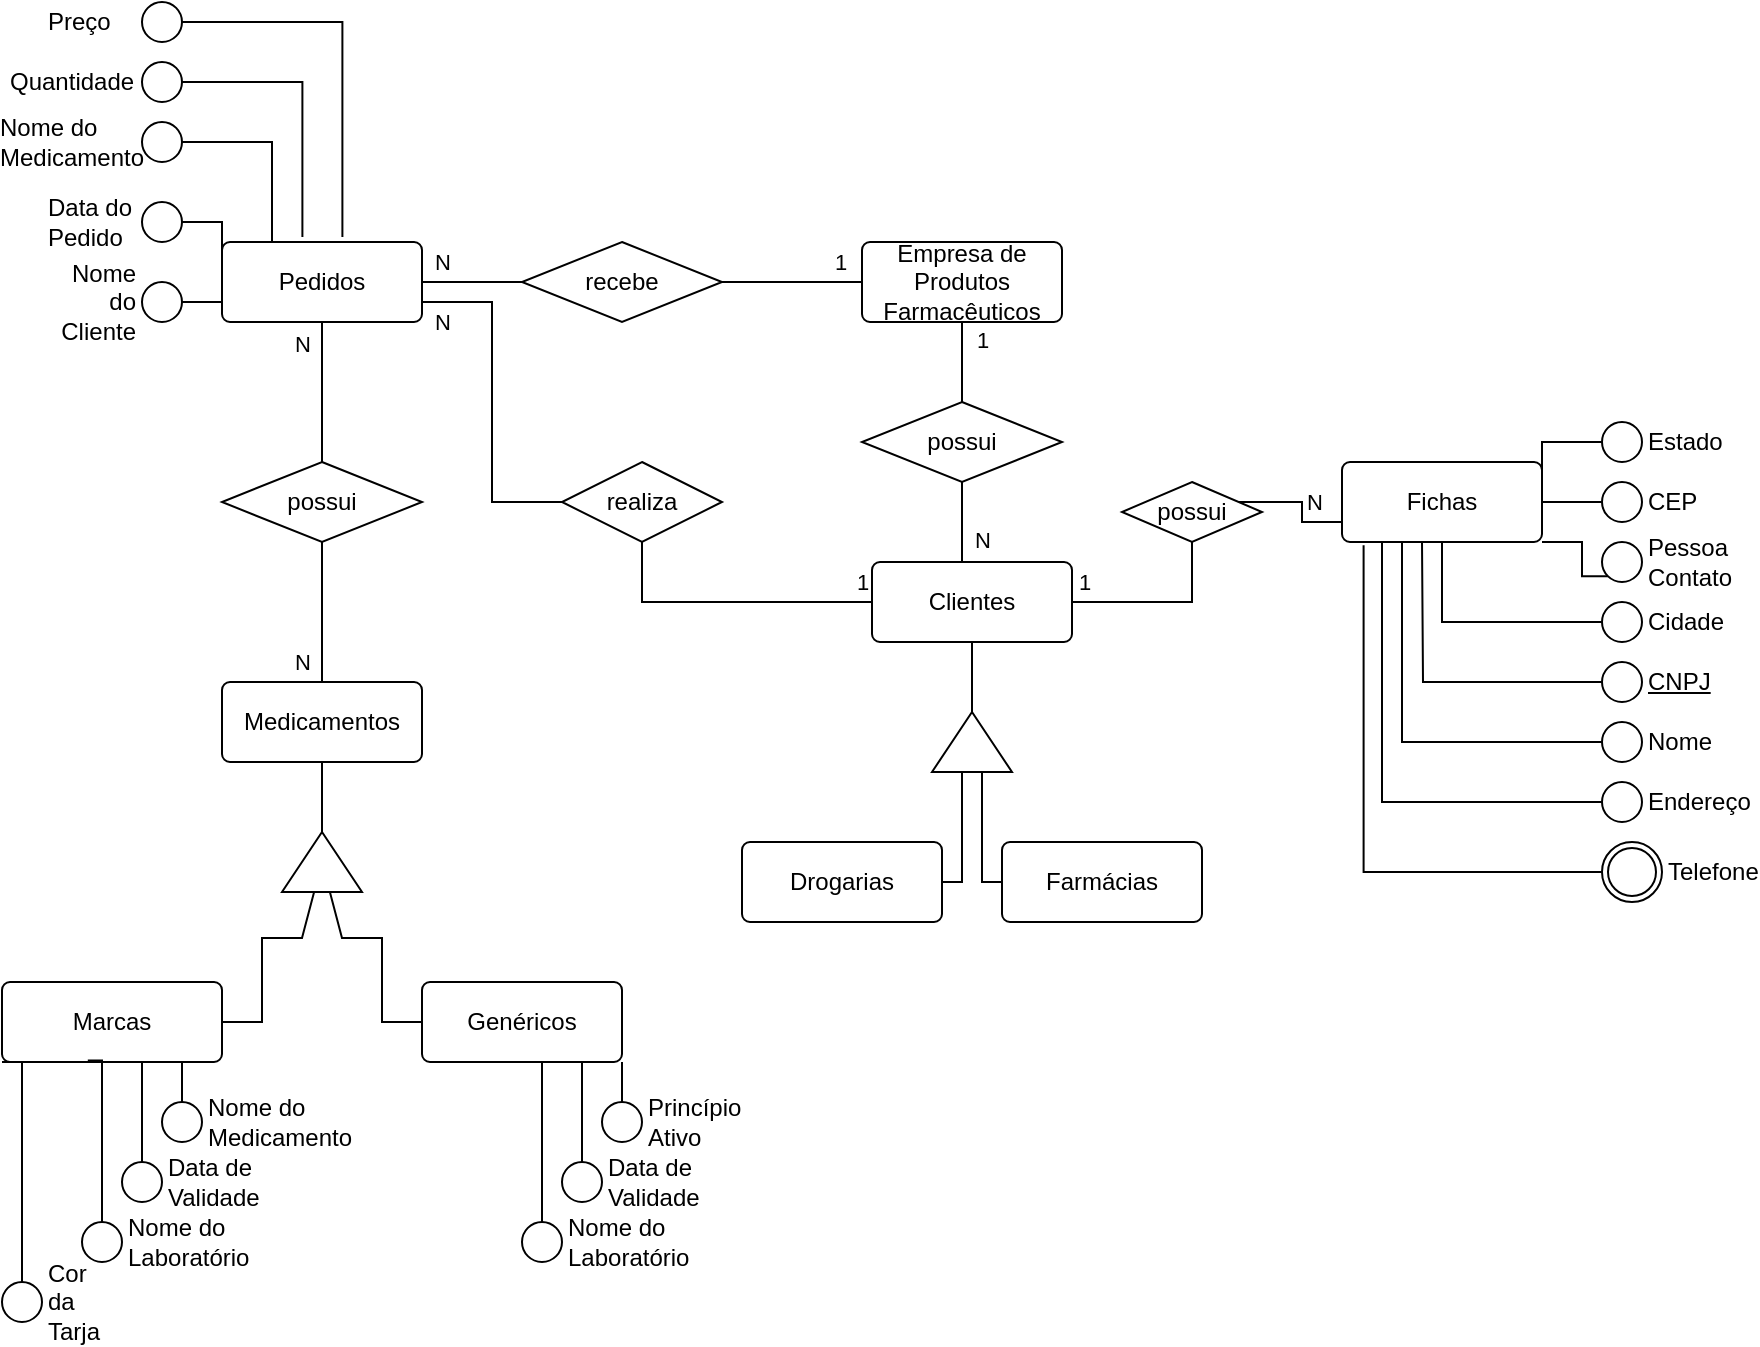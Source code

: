 <mxfile version="15.2.9" type="github">
  <diagram id="R2lEEEUBdFMjLlhIrx00" name="Page-1">
    <mxGraphModel dx="2090" dy="643" grid="1" gridSize="10" guides="1" tooltips="1" connect="1" arrows="1" fold="1" page="1" pageScale="1" pageWidth="850" pageHeight="1100" math="0" shadow="0" extFonts="Permanent Marker^https://fonts.googleapis.com/css?family=Permanent+Marker">
      <root>
        <mxCell id="0" />
        <mxCell id="1" parent="0" />
        <mxCell id="MiLcPNVyR3an7ZEGbD_Q-14" value="N" style="edgeStyle=orthogonalEdgeStyle;rounded=0;orthogonalLoop=1;jettySize=auto;html=1;startArrow=none;startFill=0;endArrow=none;endFill=0;" edge="1" parent="1" source="QBSgT8XTh4UCxTdFdIRq-1" target="MiLcPNVyR3an7ZEGbD_Q-8">
          <mxGeometry x="-0.714" y="-10" relative="1" as="geometry">
            <mxPoint y="1" as="offset" />
          </mxGeometry>
        </mxCell>
        <mxCell id="QBSgT8XTh4UCxTdFdIRq-1" value="&lt;font style=&quot;vertical-align: inherit&quot;&gt;&lt;font style=&quot;vertical-align: inherit&quot;&gt;Pedidos&lt;/font&gt;&lt;/font&gt;" style="rounded=1;arcSize=10;whiteSpace=wrap;html=1;align=center;" parent="1" vertex="1">
          <mxGeometry x="50" y="150" width="100" height="40" as="geometry" />
        </mxCell>
        <mxCell id="MiLcPNVyR3an7ZEGbD_Q-16" value="" style="edgeStyle=orthogonalEdgeStyle;rounded=0;orthogonalLoop=1;jettySize=auto;html=1;startArrow=none;startFill=0;endArrow=none;endFill=0;" edge="1" parent="1" source="QBSgT8XTh4UCxTdFdIRq-2" target="MiLcPNVyR3an7ZEGbD_Q-10">
          <mxGeometry relative="1" as="geometry" />
        </mxCell>
        <mxCell id="QBSgT8XTh4UCxTdFdIRq-2" value="&lt;font style=&quot;vertical-align: inherit&quot;&gt;&lt;font style=&quot;vertical-align: inherit&quot;&gt;Medicamentos&lt;/font&gt;&lt;/font&gt;" style="rounded=1;arcSize=10;whiteSpace=wrap;html=1;align=center;" parent="1" vertex="1">
          <mxGeometry x="50" y="370" width="100" height="40" as="geometry" />
        </mxCell>
        <mxCell id="MiLcPNVyR3an7ZEGbD_Q-56" style="edgeStyle=orthogonalEdgeStyle;rounded=0;orthogonalLoop=1;jettySize=auto;html=1;entryX=0;entryY=1;entryDx=0;entryDy=0;startArrow=none;startFill=0;endArrow=none;endFill=0;" edge="1" parent="1" source="QBSgT8XTh4UCxTdFdIRq-3" target="MiLcPNVyR3an7ZEGbD_Q-39">
          <mxGeometry relative="1" as="geometry">
            <Array as="points">
              <mxPoint x="660" y="340" />
              <mxPoint x="743" y="340" />
            </Array>
          </mxGeometry>
        </mxCell>
        <mxCell id="MiLcPNVyR3an7ZEGbD_Q-57" style="edgeStyle=orthogonalEdgeStyle;rounded=0;orthogonalLoop=1;jettySize=auto;html=1;entryX=0;entryY=1;entryDx=0;entryDy=0;startArrow=none;startFill=0;endArrow=none;endFill=0;" edge="1" parent="1" source="QBSgT8XTh4UCxTdFdIRq-3" target="MiLcPNVyR3an7ZEGbD_Q-38">
          <mxGeometry relative="1" as="geometry">
            <Array as="points">
              <mxPoint x="730" y="300" />
              <mxPoint x="730" y="317" />
            </Array>
          </mxGeometry>
        </mxCell>
        <mxCell id="QBSgT8XTh4UCxTdFdIRq-3" value="&lt;font style=&quot;vertical-align: inherit&quot;&gt;&lt;font style=&quot;vertical-align: inherit&quot;&gt;Fichas&lt;/font&gt;&lt;/font&gt;" style="rounded=1;arcSize=10;whiteSpace=wrap;html=1;align=center;" parent="1" vertex="1">
          <mxGeometry x="610" y="260" width="100" height="40" as="geometry" />
        </mxCell>
        <mxCell id="MiLcPNVyR3an7ZEGbD_Q-7" value="1" style="edgeStyle=orthogonalEdgeStyle;rounded=0;orthogonalLoop=1;jettySize=auto;html=1;startArrow=none;startFill=0;endArrow=none;endFill=0;" edge="1" parent="1" source="QBSgT8XTh4UCxTdFdIRq-4" target="MiLcPNVyR3an7ZEGbD_Q-2">
          <mxGeometry x="-0.714" y="-10" relative="1" as="geometry">
            <mxPoint x="-1" as="offset" />
          </mxGeometry>
        </mxCell>
        <mxCell id="MiLcPNVyR3an7ZEGbD_Q-24" value="1" style="edgeStyle=orthogonalEdgeStyle;rounded=0;orthogonalLoop=1;jettySize=auto;html=1;startArrow=none;startFill=0;endArrow=none;endFill=0;" edge="1" parent="1" source="QBSgT8XTh4UCxTdFdIRq-4" target="MiLcPNVyR3an7ZEGbD_Q-23">
          <mxGeometry x="-0.5" y="10" relative="1" as="geometry">
            <mxPoint y="-1" as="offset" />
          </mxGeometry>
        </mxCell>
        <mxCell id="QBSgT8XTh4UCxTdFdIRq-4" value="&lt;font style=&quot;vertical-align: inherit&quot;&gt;&lt;font style=&quot;vertical-align: inherit&quot;&gt;Empresa de Produtos Farmacêuticos&lt;/font&gt;&lt;/font&gt;" style="rounded=1;arcSize=10;whiteSpace=wrap;html=1;align=center;" parent="1" vertex="1">
          <mxGeometry x="370" y="150" width="100" height="40" as="geometry" />
        </mxCell>
        <mxCell id="MiLcPNVyR3an7ZEGbD_Q-26" value="1" style="edgeStyle=orthogonalEdgeStyle;rounded=0;orthogonalLoop=1;jettySize=auto;html=1;startArrow=none;startFill=0;endArrow=none;endFill=0;" edge="1" parent="1" source="QBSgT8XTh4UCxTdFdIRq-5" target="MiLcPNVyR3an7ZEGbD_Q-22">
          <mxGeometry x="-0.931" y="-10" relative="1" as="geometry">
            <mxPoint as="offset" />
          </mxGeometry>
        </mxCell>
        <mxCell id="MiLcPNVyR3an7ZEGbD_Q-30" value="" style="edgeStyle=orthogonalEdgeStyle;rounded=0;orthogonalLoop=1;jettySize=auto;html=1;startArrow=none;startFill=0;endArrow=none;endFill=0;" edge="1" parent="1" source="QBSgT8XTh4UCxTdFdIRq-5" target="MiLcPNVyR3an7ZEGbD_Q-28">
          <mxGeometry relative="1" as="geometry" />
        </mxCell>
        <mxCell id="MiLcPNVyR3an7ZEGbD_Q-101" value="1" style="edgeStyle=orthogonalEdgeStyle;rounded=0;orthogonalLoop=1;jettySize=auto;html=1;entryX=0.5;entryY=1;entryDx=0;entryDy=0;startArrow=none;startFill=0;endArrow=none;endFill=0;" edge="1" parent="1" source="QBSgT8XTh4UCxTdFdIRq-5" target="MiLcPNVyR3an7ZEGbD_Q-9">
          <mxGeometry x="-0.875" y="10" relative="1" as="geometry">
            <mxPoint as="offset" />
          </mxGeometry>
        </mxCell>
        <mxCell id="QBSgT8XTh4UCxTdFdIRq-5" value="&lt;font style=&quot;vertical-align: inherit&quot;&gt;&lt;font style=&quot;vertical-align: inherit&quot;&gt;Clientes&lt;/font&gt;&lt;/font&gt;" style="rounded=1;arcSize=10;whiteSpace=wrap;html=1;align=center;" parent="1" vertex="1">
          <mxGeometry x="375" y="310" width="100" height="40" as="geometry" />
        </mxCell>
        <mxCell id="MiLcPNVyR3an7ZEGbD_Q-13" value="N" style="edgeStyle=orthogonalEdgeStyle;rounded=0;orthogonalLoop=1;jettySize=auto;html=1;startArrow=none;startFill=0;endArrow=none;endFill=0;" edge="1" parent="1" source="MiLcPNVyR3an7ZEGbD_Q-2" target="QBSgT8XTh4UCxTdFdIRq-1">
          <mxGeometry x="0.6" y="-10" relative="1" as="geometry">
            <mxPoint as="offset" />
          </mxGeometry>
        </mxCell>
        <mxCell id="MiLcPNVyR3an7ZEGbD_Q-2" value="&lt;font style=&quot;vertical-align: inherit&quot;&gt;&lt;font style=&quot;vertical-align: inherit&quot;&gt;&lt;font style=&quot;vertical-align: inherit&quot;&gt;&lt;font style=&quot;vertical-align: inherit&quot;&gt;recebe&lt;/font&gt;&lt;/font&gt;&lt;/font&gt;&lt;/font&gt;" style="shape=rhombus;perimeter=rhombusPerimeter;whiteSpace=wrap;html=1;align=center;" vertex="1" parent="1">
          <mxGeometry x="200" y="150" width="100" height="40" as="geometry" />
        </mxCell>
        <mxCell id="MiLcPNVyR3an7ZEGbD_Q-15" value="N" style="edgeStyle=orthogonalEdgeStyle;rounded=0;orthogonalLoop=1;jettySize=auto;html=1;startArrow=none;startFill=0;endArrow=none;endFill=0;" edge="1" parent="1" source="MiLcPNVyR3an7ZEGbD_Q-8" target="QBSgT8XTh4UCxTdFdIRq-2">
          <mxGeometry x="0.714" y="-10" relative="1" as="geometry">
            <mxPoint as="offset" />
          </mxGeometry>
        </mxCell>
        <mxCell id="MiLcPNVyR3an7ZEGbD_Q-8" value="&lt;font style=&quot;vertical-align: inherit&quot;&gt;&lt;font style=&quot;vertical-align: inherit&quot;&gt;&lt;font style=&quot;vertical-align: inherit&quot;&gt;&lt;font style=&quot;vertical-align: inherit&quot;&gt;possui&lt;/font&gt;&lt;/font&gt;&lt;/font&gt;&lt;/font&gt;" style="shape=rhombus;perimeter=rhombusPerimeter;whiteSpace=wrap;html=1;align=center;" vertex="1" parent="1">
          <mxGeometry x="50" y="260" width="100" height="40" as="geometry" />
        </mxCell>
        <mxCell id="MiLcPNVyR3an7ZEGbD_Q-102" value="N" style="edgeStyle=orthogonalEdgeStyle;rounded=0;orthogonalLoop=1;jettySize=auto;html=1;entryX=0;entryY=0.75;entryDx=0;entryDy=0;startArrow=none;startFill=0;endArrow=none;endFill=0;" edge="1" parent="1" source="MiLcPNVyR3an7ZEGbD_Q-9" target="QBSgT8XTh4UCxTdFdIRq-3">
          <mxGeometry x="0.556" y="10" relative="1" as="geometry">
            <Array as="points">
              <mxPoint x="590" y="280" />
              <mxPoint x="590" y="290" />
            </Array>
            <mxPoint as="offset" />
          </mxGeometry>
        </mxCell>
        <mxCell id="MiLcPNVyR3an7ZEGbD_Q-9" value="&lt;font style=&quot;vertical-align: inherit&quot;&gt;&lt;font style=&quot;vertical-align: inherit&quot;&gt;&lt;font style=&quot;vertical-align: inherit&quot;&gt;&lt;font style=&quot;vertical-align: inherit&quot;&gt;possui&lt;/font&gt;&lt;/font&gt;&lt;/font&gt;&lt;/font&gt;" style="shape=rhombus;perimeter=rhombusPerimeter;whiteSpace=wrap;html=1;align=center;" vertex="1" parent="1">
          <mxGeometry x="500" y="270" width="70" height="30" as="geometry" />
        </mxCell>
        <mxCell id="MiLcPNVyR3an7ZEGbD_Q-18" style="edgeStyle=orthogonalEdgeStyle;rounded=0;orthogonalLoop=1;jettySize=auto;html=1;entryX=1;entryY=0.5;entryDx=0;entryDy=0;startArrow=none;startFill=0;endArrow=none;endFill=0;" edge="1" parent="1" source="MiLcPNVyR3an7ZEGbD_Q-10" target="MiLcPNVyR3an7ZEGbD_Q-12">
          <mxGeometry relative="1" as="geometry">
            <Array as="points">
              <mxPoint x="90" y="498" />
              <mxPoint x="70" y="498" />
              <mxPoint x="70" y="540" />
            </Array>
          </mxGeometry>
        </mxCell>
        <mxCell id="MiLcPNVyR3an7ZEGbD_Q-19" style="edgeStyle=orthogonalEdgeStyle;rounded=0;orthogonalLoop=1;jettySize=auto;html=1;entryX=0;entryY=0.5;entryDx=0;entryDy=0;startArrow=none;startFill=0;endArrow=none;endFill=0;" edge="1" parent="1" source="MiLcPNVyR3an7ZEGbD_Q-10" target="MiLcPNVyR3an7ZEGbD_Q-11">
          <mxGeometry relative="1" as="geometry">
            <Array as="points">
              <mxPoint x="110" y="498" />
              <mxPoint x="130" y="498" />
              <mxPoint x="130" y="540" />
            </Array>
          </mxGeometry>
        </mxCell>
        <mxCell id="MiLcPNVyR3an7ZEGbD_Q-10" value="" style="triangle;whiteSpace=wrap;html=1;rotation=-90;" vertex="1" parent="1">
          <mxGeometry x="85" y="440" width="30" height="40" as="geometry" />
        </mxCell>
        <mxCell id="MiLcPNVyR3an7ZEGbD_Q-11" value="&lt;font style=&quot;vertical-align: inherit&quot;&gt;&lt;font style=&quot;vertical-align: inherit&quot;&gt;Genéricos&lt;/font&gt;&lt;/font&gt;" style="rounded=1;arcSize=10;whiteSpace=wrap;html=1;align=center;" vertex="1" parent="1">
          <mxGeometry x="150" y="520" width="100" height="40" as="geometry" />
        </mxCell>
        <mxCell id="MiLcPNVyR3an7ZEGbD_Q-12" value="&lt;font style=&quot;vertical-align: inherit&quot;&gt;&lt;font style=&quot;vertical-align: inherit&quot;&gt;Marcas&lt;/font&gt;&lt;/font&gt;" style="rounded=1;arcSize=10;whiteSpace=wrap;html=1;align=center;" vertex="1" parent="1">
          <mxGeometry x="-60" y="520" width="110" height="40" as="geometry" />
        </mxCell>
        <mxCell id="MiLcPNVyR3an7ZEGbD_Q-27" value="N" style="edgeStyle=orthogonalEdgeStyle;rounded=0;orthogonalLoop=1;jettySize=auto;html=1;startArrow=none;startFill=0;endArrow=none;endFill=0;entryX=1;entryY=0.75;entryDx=0;entryDy=0;" edge="1" parent="1" source="MiLcPNVyR3an7ZEGbD_Q-22" target="QBSgT8XTh4UCxTdFdIRq-1">
          <mxGeometry x="0.882" y="10" relative="1" as="geometry">
            <mxPoint x="180" y="200" as="targetPoint" />
            <mxPoint as="offset" />
          </mxGeometry>
        </mxCell>
        <mxCell id="MiLcPNVyR3an7ZEGbD_Q-22" value="&lt;font style=&quot;vertical-align: inherit&quot;&gt;&lt;font style=&quot;vertical-align: inherit&quot;&gt;&lt;font style=&quot;vertical-align: inherit&quot;&gt;&lt;font style=&quot;vertical-align: inherit&quot;&gt;realiza&lt;/font&gt;&lt;/font&gt;&lt;/font&gt;&lt;/font&gt;" style="shape=rhombus;perimeter=rhombusPerimeter;whiteSpace=wrap;html=1;align=center;" vertex="1" parent="1">
          <mxGeometry x="220" y="260" width="80" height="40" as="geometry" />
        </mxCell>
        <mxCell id="MiLcPNVyR3an7ZEGbD_Q-25" value="N" style="edgeStyle=orthogonalEdgeStyle;rounded=0;orthogonalLoop=1;jettySize=auto;html=1;startArrow=none;startFill=0;endArrow=none;endFill=0;" edge="1" parent="1" source="MiLcPNVyR3an7ZEGbD_Q-23" target="QBSgT8XTh4UCxTdFdIRq-5">
          <mxGeometry x="0.503" y="10" relative="1" as="geometry">
            <Array as="points">
              <mxPoint x="420" y="300" />
              <mxPoint x="420" y="300" />
            </Array>
            <mxPoint y="-1" as="offset" />
          </mxGeometry>
        </mxCell>
        <mxCell id="MiLcPNVyR3an7ZEGbD_Q-23" value="&lt;font style=&quot;vertical-align: inherit&quot;&gt;&lt;font style=&quot;vertical-align: inherit&quot;&gt;&lt;font style=&quot;vertical-align: inherit&quot;&gt;&lt;font style=&quot;vertical-align: inherit&quot;&gt;possui&lt;/font&gt;&lt;/font&gt;&lt;/font&gt;&lt;/font&gt;" style="shape=rhombus;perimeter=rhombusPerimeter;whiteSpace=wrap;html=1;align=center;" vertex="1" parent="1">
          <mxGeometry x="370" y="230" width="100" height="40" as="geometry" />
        </mxCell>
        <mxCell id="MiLcPNVyR3an7ZEGbD_Q-33" style="edgeStyle=orthogonalEdgeStyle;rounded=0;orthogonalLoop=1;jettySize=auto;html=1;entryX=1;entryY=0.5;entryDx=0;entryDy=0;startArrow=none;startFill=0;endArrow=none;endFill=0;" edge="1" parent="1" target="MiLcPNVyR3an7ZEGbD_Q-31">
          <mxGeometry relative="1" as="geometry">
            <mxPoint x="420" y="415" as="sourcePoint" />
            <Array as="points">
              <mxPoint x="420" y="470" />
            </Array>
          </mxGeometry>
        </mxCell>
        <mxCell id="MiLcPNVyR3an7ZEGbD_Q-35" style="edgeStyle=orthogonalEdgeStyle;rounded=0;orthogonalLoop=1;jettySize=auto;html=1;entryX=0;entryY=0.5;entryDx=0;entryDy=0;startArrow=none;startFill=0;endArrow=none;endFill=0;exitX=0;exitY=0.5;exitDx=0;exitDy=0;" edge="1" parent="1" source="MiLcPNVyR3an7ZEGbD_Q-28" target="MiLcPNVyR3an7ZEGbD_Q-32">
          <mxGeometry relative="1" as="geometry">
            <Array as="points">
              <mxPoint x="430" y="415" />
              <mxPoint x="430" y="470" />
            </Array>
          </mxGeometry>
        </mxCell>
        <mxCell id="MiLcPNVyR3an7ZEGbD_Q-28" value="" style="triangle;whiteSpace=wrap;html=1;rotation=-90;" vertex="1" parent="1">
          <mxGeometry x="410" y="380" width="30" height="40" as="geometry" />
        </mxCell>
        <mxCell id="MiLcPNVyR3an7ZEGbD_Q-31" value="&lt;font style=&quot;vertical-align: inherit&quot;&gt;&lt;font style=&quot;vertical-align: inherit&quot;&gt;Drogarias&lt;/font&gt;&lt;/font&gt;" style="rounded=1;arcSize=10;whiteSpace=wrap;html=1;align=center;" vertex="1" parent="1">
          <mxGeometry x="310" y="450" width="100" height="40" as="geometry" />
        </mxCell>
        <mxCell id="MiLcPNVyR3an7ZEGbD_Q-32" value="&lt;font style=&quot;vertical-align: inherit&quot;&gt;&lt;font style=&quot;vertical-align: inherit&quot;&gt;Farmácias&lt;/font&gt;&lt;/font&gt;" style="rounded=1;arcSize=10;whiteSpace=wrap;html=1;align=center;" vertex="1" parent="1">
          <mxGeometry x="440" y="450" width="100" height="40" as="geometry" />
        </mxCell>
        <mxCell id="MiLcPNVyR3an7ZEGbD_Q-53" style="edgeStyle=orthogonalEdgeStyle;rounded=0;orthogonalLoop=1;jettySize=auto;html=1;entryX=1;entryY=0.25;entryDx=0;entryDy=0;startArrow=none;startFill=0;endArrow=none;endFill=0;" edge="1" parent="1" source="MiLcPNVyR3an7ZEGbD_Q-36" target="QBSgT8XTh4UCxTdFdIRq-3">
          <mxGeometry relative="1" as="geometry">
            <Array as="points">
              <mxPoint x="710" y="250" />
            </Array>
          </mxGeometry>
        </mxCell>
        <mxCell id="MiLcPNVyR3an7ZEGbD_Q-36" value="Estado" style="ellipse;whiteSpace=wrap;html=1;align=left;spacingLeft=21;" vertex="1" parent="1">
          <mxGeometry x="740" y="240" width="20" height="20" as="geometry" />
        </mxCell>
        <mxCell id="MiLcPNVyR3an7ZEGbD_Q-54" value="" style="edgeStyle=orthogonalEdgeStyle;rounded=0;orthogonalLoop=1;jettySize=auto;html=1;startArrow=none;startFill=0;endArrow=none;endFill=0;" edge="1" parent="1" source="MiLcPNVyR3an7ZEGbD_Q-37" target="QBSgT8XTh4UCxTdFdIRq-3">
          <mxGeometry relative="1" as="geometry" />
        </mxCell>
        <mxCell id="MiLcPNVyR3an7ZEGbD_Q-37" value="CEP" style="ellipse;whiteSpace=wrap;html=1;align=left;spacingLeft=21;" vertex="1" parent="1">
          <mxGeometry x="740" y="270" width="20" height="20" as="geometry" />
        </mxCell>
        <mxCell id="MiLcPNVyR3an7ZEGbD_Q-38" value="Pessoa Contato" style="ellipse;whiteSpace=wrap;html=1;align=left;spacingLeft=21;" vertex="1" parent="1">
          <mxGeometry x="740" y="300" width="20" height="20" as="geometry" />
        </mxCell>
        <mxCell id="MiLcPNVyR3an7ZEGbD_Q-39" value="Cidade" style="ellipse;whiteSpace=wrap;html=1;align=left;spacingLeft=21;" vertex="1" parent="1">
          <mxGeometry x="740" y="330" width="20" height="20" as="geometry" />
        </mxCell>
        <mxCell id="MiLcPNVyR3an7ZEGbD_Q-60" style="edgeStyle=orthogonalEdgeStyle;rounded=0;orthogonalLoop=1;jettySize=auto;html=1;entryX=0.25;entryY=1;entryDx=0;entryDy=0;startArrow=none;startFill=0;endArrow=none;endFill=0;" edge="1" parent="1" source="MiLcPNVyR3an7ZEGbD_Q-40" target="QBSgT8XTh4UCxTdFdIRq-3">
          <mxGeometry relative="1" as="geometry">
            <Array as="points">
              <mxPoint x="630" y="430" />
              <mxPoint x="630" y="300" />
            </Array>
          </mxGeometry>
        </mxCell>
        <mxCell id="MiLcPNVyR3an7ZEGbD_Q-40" value="Endereço" style="ellipse;whiteSpace=wrap;html=1;align=left;spacingLeft=21;" vertex="1" parent="1">
          <mxGeometry x="740" y="420" width="20" height="20" as="geometry" />
        </mxCell>
        <mxCell id="MiLcPNVyR3an7ZEGbD_Q-59" style="edgeStyle=orthogonalEdgeStyle;rounded=0;orthogonalLoop=1;jettySize=auto;html=1;startArrow=none;startFill=0;endArrow=none;endFill=0;entryX=0.25;entryY=1;entryDx=0;entryDy=0;" edge="1" parent="1" source="MiLcPNVyR3an7ZEGbD_Q-41" target="QBSgT8XTh4UCxTdFdIRq-3">
          <mxGeometry relative="1" as="geometry">
            <mxPoint x="640" y="310" as="targetPoint" />
            <Array as="points">
              <mxPoint x="640" y="400" />
              <mxPoint x="640" y="300" />
            </Array>
          </mxGeometry>
        </mxCell>
        <mxCell id="MiLcPNVyR3an7ZEGbD_Q-41" value="Nome" style="ellipse;whiteSpace=wrap;html=1;align=left;spacingLeft=21;" vertex="1" parent="1">
          <mxGeometry x="740" y="390" width="20" height="20" as="geometry" />
        </mxCell>
        <mxCell id="MiLcPNVyR3an7ZEGbD_Q-76" style="edgeStyle=orthogonalEdgeStyle;rounded=0;orthogonalLoop=1;jettySize=auto;html=1;entryX=1;entryY=1;entryDx=0;entryDy=0;startArrow=none;startFill=0;endArrow=none;endFill=0;" edge="1" parent="1" source="MiLcPNVyR3an7ZEGbD_Q-42" target="MiLcPNVyR3an7ZEGbD_Q-11">
          <mxGeometry relative="1" as="geometry" />
        </mxCell>
        <mxCell id="MiLcPNVyR3an7ZEGbD_Q-42" value="Princípio Ativo" style="ellipse;whiteSpace=wrap;html=1;align=left;spacingLeft=21;" vertex="1" parent="1">
          <mxGeometry x="240" y="580" width="20" height="20" as="geometry" />
        </mxCell>
        <mxCell id="MiLcPNVyR3an7ZEGbD_Q-58" style="edgeStyle=orthogonalEdgeStyle;rounded=0;orthogonalLoop=1;jettySize=auto;html=1;startArrow=none;startFill=0;endArrow=none;endFill=0;" edge="1" parent="1" source="MiLcPNVyR3an7ZEGbD_Q-43">
          <mxGeometry relative="1" as="geometry">
            <mxPoint x="650" y="300" as="targetPoint" />
          </mxGeometry>
        </mxCell>
        <mxCell id="MiLcPNVyR3an7ZEGbD_Q-43" value="CNPJ" style="ellipse;whiteSpace=wrap;html=1;align=left;spacingLeft=21;fontStyle=4" vertex="1" parent="1">
          <mxGeometry x="740" y="360" width="20" height="20" as="geometry" />
        </mxCell>
        <mxCell id="MiLcPNVyR3an7ZEGbD_Q-61" style="edgeStyle=orthogonalEdgeStyle;rounded=0;orthogonalLoop=1;jettySize=auto;html=1;entryX=0.108;entryY=1.04;entryDx=0;entryDy=0;entryPerimeter=0;startArrow=none;startFill=0;endArrow=none;endFill=0;" edge="1" parent="1" source="MiLcPNVyR3an7ZEGbD_Q-47" target="QBSgT8XTh4UCxTdFdIRq-3">
          <mxGeometry relative="1" as="geometry" />
        </mxCell>
        <mxCell id="MiLcPNVyR3an7ZEGbD_Q-47" value="Telefone" style="ellipse;shape=doubleEllipse;margin=3;whiteSpace=wrap;html=1;align=left;spacingLeft=28;" vertex="1" parent="1">
          <mxGeometry x="740" y="450" width="30" height="30" as="geometry" />
        </mxCell>
        <mxCell id="MiLcPNVyR3an7ZEGbD_Q-77" style="edgeStyle=orthogonalEdgeStyle;rounded=0;orthogonalLoop=1;jettySize=auto;html=1;entryX=0.75;entryY=1;entryDx=0;entryDy=0;startArrow=none;startFill=0;endArrow=none;endFill=0;" edge="1" parent="1" source="MiLcPNVyR3an7ZEGbD_Q-64" target="MiLcPNVyR3an7ZEGbD_Q-11">
          <mxGeometry relative="1" as="geometry">
            <Array as="points">
              <mxPoint x="230" y="560" />
            </Array>
          </mxGeometry>
        </mxCell>
        <mxCell id="MiLcPNVyR3an7ZEGbD_Q-64" value="Data de Validade" style="ellipse;whiteSpace=wrap;html=1;align=left;spacingLeft=21;" vertex="1" parent="1">
          <mxGeometry x="220" y="610" width="20" height="20" as="geometry" />
        </mxCell>
        <mxCell id="MiLcPNVyR3an7ZEGbD_Q-78" style="edgeStyle=orthogonalEdgeStyle;rounded=0;orthogonalLoop=1;jettySize=auto;html=1;startArrow=none;startFill=0;endArrow=none;endFill=0;" edge="1" parent="1" source="MiLcPNVyR3an7ZEGbD_Q-65" target="MiLcPNVyR3an7ZEGbD_Q-11">
          <mxGeometry relative="1" as="geometry">
            <Array as="points">
              <mxPoint x="210" y="570" />
              <mxPoint x="210" y="570" />
            </Array>
          </mxGeometry>
        </mxCell>
        <mxCell id="MiLcPNVyR3an7ZEGbD_Q-65" value="Nome do Laboratório" style="ellipse;whiteSpace=wrap;html=1;align=left;spacingLeft=21;" vertex="1" parent="1">
          <mxGeometry x="200" y="640" width="20" height="20" as="geometry" />
        </mxCell>
        <mxCell id="MiLcPNVyR3an7ZEGbD_Q-97" style="edgeStyle=orthogonalEdgeStyle;rounded=0;orthogonalLoop=1;jettySize=auto;html=1;entryX=0.25;entryY=0;entryDx=0;entryDy=0;startArrow=none;startFill=0;endArrow=none;endFill=0;" edge="1" parent="1" source="MiLcPNVyR3an7ZEGbD_Q-68" target="QBSgT8XTh4UCxTdFdIRq-1">
          <mxGeometry relative="1" as="geometry" />
        </mxCell>
        <mxCell id="MiLcPNVyR3an7ZEGbD_Q-68" value="Nome do Medicamento" style="ellipse;whiteSpace=wrap;html=1;align=left;spacingLeft=-73;spacingRight=5;" vertex="1" parent="1">
          <mxGeometry x="10" y="90" width="20" height="20" as="geometry" />
        </mxCell>
        <mxCell id="MiLcPNVyR3an7ZEGbD_Q-95" value="" style="edgeStyle=orthogonalEdgeStyle;rounded=0;orthogonalLoop=1;jettySize=auto;html=1;startArrow=none;startFill=0;endArrow=none;endFill=0;" edge="1" parent="1" source="MiLcPNVyR3an7ZEGbD_Q-70" target="QBSgT8XTh4UCxTdFdIRq-1">
          <mxGeometry relative="1" as="geometry" />
        </mxCell>
        <mxCell id="MiLcPNVyR3an7ZEGbD_Q-70" value="Nome do Cliente" style="ellipse;whiteSpace=wrap;html=1;align=right;spacingLeft=0;spacingRight=21;" vertex="1" parent="1">
          <mxGeometry x="10" y="170" width="20" height="20" as="geometry" />
        </mxCell>
        <mxCell id="MiLcPNVyR3an7ZEGbD_Q-83" style="edgeStyle=orthogonalEdgeStyle;rounded=0;orthogonalLoop=1;jettySize=auto;html=1;entryX=0;entryY=1;entryDx=0;entryDy=0;startArrow=none;startFill=0;endArrow=none;endFill=0;" edge="1" parent="1" source="MiLcPNVyR3an7ZEGbD_Q-71" target="MiLcPNVyR3an7ZEGbD_Q-12">
          <mxGeometry relative="1" as="geometry">
            <Array as="points">
              <mxPoint x="-50" y="560" />
            </Array>
          </mxGeometry>
        </mxCell>
        <mxCell id="MiLcPNVyR3an7ZEGbD_Q-71" value="Cor da Tarja" style="ellipse;whiteSpace=wrap;html=1;align=left;spacingLeft=21;direction=south;" vertex="1" parent="1">
          <mxGeometry x="-60" y="670" width="20" height="20" as="geometry" />
        </mxCell>
        <mxCell id="MiLcPNVyR3an7ZEGbD_Q-82" style="edgeStyle=orthogonalEdgeStyle;rounded=0;orthogonalLoop=1;jettySize=auto;html=1;entryX=0.39;entryY=0.981;entryDx=0;entryDy=0;entryPerimeter=0;startArrow=none;startFill=0;endArrow=none;endFill=0;" edge="1" parent="1" source="MiLcPNVyR3an7ZEGbD_Q-72" target="MiLcPNVyR3an7ZEGbD_Q-12">
          <mxGeometry relative="1" as="geometry">
            <Array as="points">
              <mxPoint x="-10" y="559" />
            </Array>
          </mxGeometry>
        </mxCell>
        <mxCell id="MiLcPNVyR3an7ZEGbD_Q-72" value="Nome do Laboratório" style="ellipse;whiteSpace=wrap;html=1;align=left;spacingLeft=21;" vertex="1" parent="1">
          <mxGeometry x="-20" y="640" width="20" height="20" as="geometry" />
        </mxCell>
        <mxCell id="MiLcPNVyR3an7ZEGbD_Q-81" style="edgeStyle=orthogonalEdgeStyle;rounded=0;orthogonalLoop=1;jettySize=auto;html=1;startArrow=none;startFill=0;endArrow=none;endFill=0;" edge="1" parent="1" source="MiLcPNVyR3an7ZEGbD_Q-73">
          <mxGeometry relative="1" as="geometry">
            <mxPoint x="10" y="560" as="targetPoint" />
          </mxGeometry>
        </mxCell>
        <mxCell id="MiLcPNVyR3an7ZEGbD_Q-73" value="Data de Validade" style="ellipse;whiteSpace=wrap;html=1;align=left;spacingLeft=21;" vertex="1" parent="1">
          <mxGeometry y="610" width="20" height="20" as="geometry" />
        </mxCell>
        <mxCell id="MiLcPNVyR3an7ZEGbD_Q-88" value="" style="edgeStyle=orthogonalEdgeStyle;rounded=0;orthogonalLoop=1;jettySize=auto;html=1;startArrow=none;startFill=0;endArrow=none;endFill=0;" edge="1" parent="1" source="MiLcPNVyR3an7ZEGbD_Q-74">
          <mxGeometry relative="1" as="geometry">
            <mxPoint x="30" y="570" as="targetPoint" />
          </mxGeometry>
        </mxCell>
        <mxCell id="MiLcPNVyR3an7ZEGbD_Q-74" value="Nome do Medicamento" style="ellipse;whiteSpace=wrap;html=1;align=left;spacingLeft=21;" vertex="1" parent="1">
          <mxGeometry x="20" y="580" width="20" height="20" as="geometry" />
        </mxCell>
        <mxCell id="MiLcPNVyR3an7ZEGbD_Q-96" style="edgeStyle=orthogonalEdgeStyle;rounded=0;orthogonalLoop=1;jettySize=auto;html=1;startArrow=none;startFill=0;endArrow=none;endFill=0;" edge="1" parent="1" source="MiLcPNVyR3an7ZEGbD_Q-91" target="QBSgT8XTh4UCxTdFdIRq-1">
          <mxGeometry relative="1" as="geometry" />
        </mxCell>
        <mxCell id="MiLcPNVyR3an7ZEGbD_Q-91" value="Data do Pedido" style="ellipse;whiteSpace=wrap;html=1;align=left;spacingLeft=-49;spacingRight=9;" vertex="1" parent="1">
          <mxGeometry x="10" y="130" width="20" height="20" as="geometry" />
        </mxCell>
        <mxCell id="MiLcPNVyR3an7ZEGbD_Q-99" style="edgeStyle=orthogonalEdgeStyle;rounded=0;orthogonalLoop=1;jettySize=auto;html=1;entryX=0.602;entryY=-0.063;entryDx=0;entryDy=0;entryPerimeter=0;startArrow=none;startFill=0;endArrow=none;endFill=0;" edge="1" parent="1" source="MiLcPNVyR3an7ZEGbD_Q-93" target="QBSgT8XTh4UCxTdFdIRq-1">
          <mxGeometry relative="1" as="geometry" />
        </mxCell>
        <mxCell id="MiLcPNVyR3an7ZEGbD_Q-93" value="Preço" style="ellipse;whiteSpace=wrap;html=1;align=left;spacingLeft=-49;spacingRight=5;" vertex="1" parent="1">
          <mxGeometry x="10" y="30" width="20" height="20" as="geometry" />
        </mxCell>
        <mxCell id="MiLcPNVyR3an7ZEGbD_Q-98" style="edgeStyle=orthogonalEdgeStyle;rounded=0;orthogonalLoop=1;jettySize=auto;html=1;entryX=0.402;entryY=-0.063;entryDx=0;entryDy=0;entryPerimeter=0;startArrow=none;startFill=0;endArrow=none;endFill=0;" edge="1" parent="1" source="MiLcPNVyR3an7ZEGbD_Q-94" target="QBSgT8XTh4UCxTdFdIRq-1">
          <mxGeometry relative="1" as="geometry" />
        </mxCell>
        <mxCell id="MiLcPNVyR3an7ZEGbD_Q-94" value="Quantidade" style="ellipse;whiteSpace=wrap;html=1;align=left;spacingLeft=-68;spacingRight=5;" vertex="1" parent="1">
          <mxGeometry x="10" y="60" width="20" height="20" as="geometry" />
        </mxCell>
      </root>
    </mxGraphModel>
  </diagram>
</mxfile>
